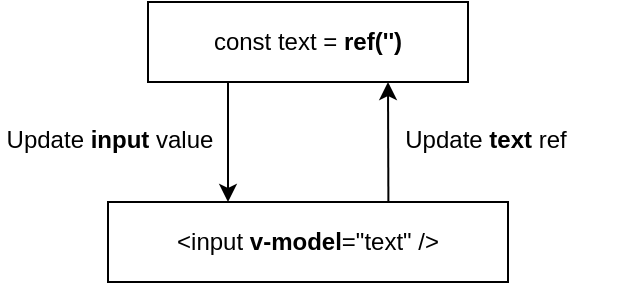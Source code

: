 <mxfile scale="1.6" border="20">
    <diagram name="two-way binding" id="sSsOlaBLpvmfFPFoPdPg">
        <mxGraphModel dx="621" dy="431" grid="1" gridSize="10" guides="1" tooltips="1" connect="1" arrows="1" fold="1" page="1" pageScale="1" pageWidth="827" pageHeight="1169" math="0" shadow="0">
            <root>
                <mxCell id="0"/>
                <mxCell id="1" parent="0"/>
                <mxCell id="iMLmbzVT1WDx1U6sMXlT-1" value="&lt;font style=&quot;font-size: 12px;&quot;&gt;&amp;lt;input &lt;b&gt;v-model&lt;/b&gt;=&quot;text&quot; /&amp;gt;&lt;/font&gt;" style="rounded=0;whiteSpace=wrap;html=1;" parent="1" vertex="1">
                    <mxGeometry x="280" y="440" width="200" height="40" as="geometry"/>
                </mxCell>
                <mxCell id="iMLmbzVT1WDx1U6sMXlT-2" value="const text = &lt;b&gt;ref('')&lt;/b&gt;" style="rounded=0;whiteSpace=wrap;html=1;" parent="1" vertex="1">
                    <mxGeometry x="300" y="340" width="160" height="40" as="geometry"/>
                </mxCell>
                <mxCell id="iMLmbzVT1WDx1U6sMXlT-3" value="" style="endArrow=classic;html=1;fontSize=12;exitX=0.25;exitY=1;exitDx=0;exitDy=0;" parent="1" source="iMLmbzVT1WDx1U6sMXlT-2" edge="1">
                    <mxGeometry width="50" height="50" relative="1" as="geometry">
                        <mxPoint x="290" y="530" as="sourcePoint"/>
                        <mxPoint x="340" y="440" as="targetPoint"/>
                    </mxGeometry>
                </mxCell>
                <mxCell id="iMLmbzVT1WDx1U6sMXlT-4" value="" style="endArrow=classic;html=1;fontSize=12;entryX=0.75;entryY=1;entryDx=0;entryDy=0;exitX=0.701;exitY=0.005;exitDx=0;exitDy=0;exitPerimeter=0;" parent="1" source="iMLmbzVT1WDx1U6sMXlT-1" target="iMLmbzVT1WDx1U6sMXlT-2" edge="1">
                    <mxGeometry width="50" height="50" relative="1" as="geometry">
                        <mxPoint x="460" y="420" as="sourcePoint"/>
                        <mxPoint x="420" y="440" as="targetPoint"/>
                    </mxGeometry>
                </mxCell>
                <mxCell id="iMLmbzVT1WDx1U6sMXlT-5" value="Update &lt;b style=&quot;&quot;&gt;input&lt;/b&gt; value" style="text;html=1;strokeColor=none;fillColor=none;align=center;verticalAlign=middle;whiteSpace=wrap;rounded=0;fontSize=12;fontStyle=0" parent="1" vertex="1">
                    <mxGeometry x="226" y="394" width="110" height="30" as="geometry"/>
                </mxCell>
                <mxCell id="iMLmbzVT1WDx1U6sMXlT-6" value="Update &lt;b&gt;text&lt;/b&gt; ref" style="text;html=1;strokeColor=none;fillColor=none;align=center;verticalAlign=middle;whiteSpace=wrap;rounded=0;fontSize=12;" parent="1" vertex="1">
                    <mxGeometry x="399" y="394" width="140" height="30" as="geometry"/>
                </mxCell>
            </root>
        </mxGraphModel>
    </diagram>
    <diagram name="one-way" id="3vxhDavDJQH_VkomBVPs">
        <mxGraphModel dx="517" dy="359" grid="1" gridSize="10" guides="1" tooltips="1" connect="1" arrows="1" fold="1" page="1" pageScale="1" pageWidth="827" pageHeight="1169" math="0" shadow="0">
            <root>
                <mxCell id="MW8cslNmnhQUVnhAj1NY-0"/>
                <mxCell id="MW8cslNmnhQUVnhAj1NY-1" parent="MW8cslNmnhQUVnhAj1NY-0"/>
                <mxCell id="MW8cslNmnhQUVnhAj1NY-2" value="&lt;font style=&quot;font-size: 12px;&quot;&gt;&amp;lt;input &lt;b&gt;:value&lt;/b&gt;=&quot;text&quot; /&amp;gt;&lt;/font&gt;" style="rounded=0;whiteSpace=wrap;html=1;" parent="MW8cslNmnhQUVnhAj1NY-1" vertex="1">
                    <mxGeometry x="280" y="440" width="200" height="40" as="geometry"/>
                </mxCell>
                <mxCell id="MW8cslNmnhQUVnhAj1NY-3" value="const text = &lt;b&gt;ref('')&lt;/b&gt;" style="rounded=0;whiteSpace=wrap;html=1;" parent="MW8cslNmnhQUVnhAj1NY-1" vertex="1">
                    <mxGeometry x="300" y="340" width="160" height="40" as="geometry"/>
                </mxCell>
                <mxCell id="MW8cslNmnhQUVnhAj1NY-4" value="" style="endArrow=classic;html=1;fontSize=12;exitX=0.5;exitY=1;exitDx=0;exitDy=0;entryX=0.5;entryY=0;entryDx=0;entryDy=0;" parent="MW8cslNmnhQUVnhAj1NY-1" source="MW8cslNmnhQUVnhAj1NY-3" target="MW8cslNmnhQUVnhAj1NY-2" edge="1">
                    <mxGeometry width="50" height="50" relative="1" as="geometry">
                        <mxPoint x="290" y="530" as="sourcePoint"/>
                        <mxPoint x="340" y="440" as="targetPoint"/>
                    </mxGeometry>
                </mxCell>
                <mxCell id="MW8cslNmnhQUVnhAj1NY-6" value="Update &lt;b&gt;input&lt;/b&gt; value" style="text;html=1;strokeColor=none;fillColor=none;align=center;verticalAlign=middle;whiteSpace=wrap;rounded=0;fontSize=12;fontStyle=0" parent="MW8cslNmnhQUVnhAj1NY-1" vertex="1">
                    <mxGeometry x="266" y="394" width="110" height="30" as="geometry"/>
                </mxCell>
            </root>
        </mxGraphModel>
    </diagram>
    <diagram name="two-way binding reactive" id="4R0IrGobg0PWkAVLZQWC">
        <mxGraphModel dx="739" dy="513" grid="1" gridSize="10" guides="1" tooltips="1" connect="1" arrows="1" fold="1" page="1" pageScale="1" pageWidth="827" pageHeight="1169" math="0" shadow="0">
            <root>
                <mxCell id="DrcOG_oivBsfZ3oTU_mX-0"/>
                <mxCell id="DrcOG_oivBsfZ3oTU_mX-1" parent="DrcOG_oivBsfZ3oTU_mX-0"/>
                <mxCell id="DrcOG_oivBsfZ3oTU_mX-2" value="&lt;font style=&quot;font-size: 12px;&quot;&gt;&amp;lt;input &lt;b&gt;v-model&lt;/b&gt;=&quot;person.firstName&quot; /&amp;gt;&lt;/font&gt;" style="rounded=0;whiteSpace=wrap;html=1;" parent="DrcOG_oivBsfZ3oTU_mX-1" vertex="1">
                    <mxGeometry x="360" y="440" width="240" height="40" as="geometry"/>
                </mxCell>
                <mxCell id="DrcOG_oivBsfZ3oTU_mX-3" value="const person = &lt;b&gt;reactive({ firstName: '', lastName: '' })&lt;/b&gt;" style="rounded=0;whiteSpace=wrap;html=1;" parent="DrcOG_oivBsfZ3oTU_mX-1" vertex="1">
                    <mxGeometry x="320" y="320" width="320" height="40" as="geometry"/>
                </mxCell>
                <mxCell id="k2rDT_D_-Vqy9tiEz-7s-1" value="" style="endArrow=classic;html=1;fontSize=12;exitX=0.375;exitY=1.012;exitDx=0;exitDy=0;entryX=0.334;entryY=-0.006;entryDx=0;entryDy=0;entryPerimeter=0;exitPerimeter=0;" parent="DrcOG_oivBsfZ3oTU_mX-1" source="DrcOG_oivBsfZ3oTU_mX-3" target="DrcOG_oivBsfZ3oTU_mX-2" edge="1">
                    <mxGeometry width="50" height="50" relative="1" as="geometry">
                        <mxPoint x="600" y="370" as="sourcePoint"/>
                        <mxPoint x="650" y="320" as="targetPoint"/>
                    </mxGeometry>
                </mxCell>
                <mxCell id="k2rDT_D_-Vqy9tiEz-7s-2" value="" style="endArrow=classic;html=1;fontSize=12;exitX=0.665;exitY=-0.01;exitDx=0;exitDy=0;entryX=0.625;entryY=1;entryDx=0;entryDy=0;exitPerimeter=0;entryPerimeter=0;" parent="DrcOG_oivBsfZ3oTU_mX-1" source="DrcOG_oivBsfZ3oTU_mX-2" target="DrcOG_oivBsfZ3oTU_mX-3" edge="1">
                    <mxGeometry width="50" height="50" relative="1" as="geometry">
                        <mxPoint x="329.95" y="369.84" as="sourcePoint"/>
                        <mxPoint x="330.09" y="450" as="targetPoint"/>
                    </mxGeometry>
                </mxCell>
                <mxCell id="iwKQuvOlxcJ5znnF0pSe-0" value="Update &lt;b&gt;input&lt;/b&gt; value" style="text;html=1;strokeColor=none;fillColor=none;align=center;verticalAlign=middle;whiteSpace=wrap;rounded=0;fontSize=12;fontStyle=0" parent="DrcOG_oivBsfZ3oTU_mX-1" vertex="1">
                    <mxGeometry x="322" y="384" width="110" height="30" as="geometry"/>
                </mxCell>
                <mxCell id="oFIm688CGfejKcPg1baH-0" value="Update &lt;b&gt;person.firstName&lt;/b&gt;" style="text;html=1;strokeColor=none;fillColor=none;align=center;verticalAlign=middle;whiteSpace=wrap;rounded=0;fontSize=12;" parent="DrcOG_oivBsfZ3oTU_mX-1" vertex="1">
                    <mxGeometry x="509" y="386" width="180" height="30" as="geometry"/>
                </mxCell>
            </root>
        </mxGraphModel>
    </diagram>
    <diagram id="bJZWT31pr3HQDXwTeqTt" name="v-model.trim">
        <mxGraphModel dx="517" dy="359" grid="1" gridSize="10" guides="1" tooltips="1" connect="1" arrows="1" fold="1" page="1" pageScale="1" pageWidth="827" pageHeight="1169" math="0" shadow="0">
            <root>
                <mxCell id="0"/>
                <mxCell id="1" parent="0"/>
                <mxCell id="3mT2xVNb5s0meT-KDwrK-1" value="" style="rounded=0;whiteSpace=wrap;html=1;" vertex="1" parent="1">
                    <mxGeometry x="280" y="280.75" width="80" height="20" as="geometry"/>
                </mxCell>
                <mxCell id="3mT2xVNb5s0meT-KDwrK-2" value="v-model.trim" style="text;html=1;strokeColor=none;fillColor=none;align=center;verticalAlign=middle;whiteSpace=wrap;rounded=0;fontSize=10;" vertex="1" parent="1">
                    <mxGeometry x="287.5" y="284.88" width="65" height="10.75" as="geometry"/>
                </mxCell>
                <mxCell id="3mT2xVNb5s0meT-KDwrK-3" value="" style="endArrow=classic;html=1;entryX=0;entryY=0.5;entryDx=0;entryDy=0;" edge="1" parent="1" target="3mT2xVNb5s0meT-KDwrK-1">
                    <mxGeometry width="50" height="50" relative="1" as="geometry">
                        <mxPoint x="240" y="290.75" as="sourcePoint"/>
                        <mxPoint x="260" y="290.75" as="targetPoint"/>
                    </mxGeometry>
                </mxCell>
                <mxCell id="3mT2xVNb5s0meT-KDwrK-4" value="" style="endArrow=classic;html=1;" edge="1" parent="1">
                    <mxGeometry width="50" height="50" relative="1" as="geometry">
                        <mxPoint x="360" y="290.75" as="sourcePoint"/>
                        <mxPoint x="400" y="290.75" as="targetPoint"/>
                    </mxGeometry>
                </mxCell>
                <mxCell id="3mT2xVNb5s0meT-KDwrK-5" value="&quot;&amp;nbsp; &amp;nbsp;Wow!&amp;nbsp; &quot;" style="text;html=1;strokeColor=none;fillColor=none;align=center;verticalAlign=middle;whiteSpace=wrap;rounded=0;fontSize=10;fontStyle=2" vertex="1" parent="1">
                    <mxGeometry x="186" y="278" width="55" height="22.5" as="geometry"/>
                </mxCell>
                <mxCell id="3mT2xVNb5s0meT-KDwrK-6" value="&quot;Wow!&quot;" style="text;html=1;strokeColor=none;fillColor=none;align=center;verticalAlign=middle;whiteSpace=wrap;rounded=0;fontSize=10;fontStyle=2" vertex="1" parent="1">
                    <mxGeometry x="399" y="278" width="40" height="22.5" as="geometry"/>
                </mxCell>
            </root>
        </mxGraphModel>
    </diagram>
    <diagram name="v-model-number" id="biRL4i8lSZhxi-mfj2pW">
        <mxGraphModel dx="517" dy="359" grid="1" gridSize="10" guides="1" tooltips="1" connect="1" arrows="1" fold="1" page="1" pageScale="1" pageWidth="827" pageHeight="1169" math="0" shadow="0">
            <root>
                <mxCell id="ssCDxECY09V-IAYFnClw-0"/>
                <mxCell id="ssCDxECY09V-IAYFnClw-1" parent="ssCDxECY09V-IAYFnClw-0"/>
                <mxCell id="ssCDxECY09V-IAYFnClw-2" value="" style="rounded=0;whiteSpace=wrap;html=1;" vertex="1" parent="ssCDxECY09V-IAYFnClw-1">
                    <mxGeometry x="270" y="280.75" width="100" height="20" as="geometry"/>
                </mxCell>
                <mxCell id="ssCDxECY09V-IAYFnClw-3" value="v-model.number" style="text;html=1;strokeColor=none;fillColor=none;align=center;verticalAlign=middle;whiteSpace=wrap;rounded=0;fontSize=10;" vertex="1" parent="ssCDxECY09V-IAYFnClw-1">
                    <mxGeometry x="278.5" y="284.88" width="82.5" height="10.75" as="geometry"/>
                </mxCell>
                <mxCell id="ssCDxECY09V-IAYFnClw-4" value="" style="endArrow=classic;html=1;entryX=0;entryY=0.5;entryDx=0;entryDy=0;" edge="1" parent="ssCDxECY09V-IAYFnClw-1" target="ssCDxECY09V-IAYFnClw-2">
                    <mxGeometry width="50" height="50" relative="1" as="geometry">
                        <mxPoint x="240" y="290.75" as="sourcePoint"/>
                        <mxPoint x="260" y="290.75" as="targetPoint"/>
                    </mxGeometry>
                </mxCell>
                <mxCell id="ssCDxECY09V-IAYFnClw-5" value="" style="endArrow=classic;html=1;" edge="1" parent="ssCDxECY09V-IAYFnClw-1">
                    <mxGeometry width="50" height="50" relative="1" as="geometry">
                        <mxPoint x="370" y="291" as="sourcePoint"/>
                        <mxPoint x="400" y="290.75" as="targetPoint"/>
                    </mxGeometry>
                </mxCell>
                <mxCell id="ssCDxECY09V-IAYFnClw-6" value="&quot;345&quot;" style="text;html=1;strokeColor=none;fillColor=none;align=center;verticalAlign=middle;whiteSpace=wrap;rounded=0;fontSize=10;fontStyle=2" vertex="1" parent="ssCDxECY09V-IAYFnClw-1">
                    <mxGeometry x="196" y="278" width="55" height="22.5" as="geometry"/>
                </mxCell>
                <mxCell id="ssCDxECY09V-IAYFnClw-7" value="345" style="text;html=1;strokeColor=none;fillColor=none;align=center;verticalAlign=middle;whiteSpace=wrap;rounded=0;fontSize=10;fontStyle=2" vertex="1" parent="ssCDxECY09V-IAYFnClw-1">
                    <mxGeometry x="394" y="278" width="40" height="22.5" as="geometry"/>
                </mxCell>
                <mxCell id="uGFVOFhK31QJLcpXgfZ2-0" value="" style="rounded=0;whiteSpace=wrap;html=1;" vertex="1" parent="ssCDxECY09V-IAYFnClw-1">
                    <mxGeometry x="270" y="320.75" width="100" height="20" as="geometry"/>
                </mxCell>
                <mxCell id="uGFVOFhK31QJLcpXgfZ2-1" value="v-model.number" style="text;html=1;strokeColor=none;fillColor=none;align=center;verticalAlign=middle;whiteSpace=wrap;rounded=0;fontSize=10;" vertex="1" parent="ssCDxECY09V-IAYFnClw-1">
                    <mxGeometry x="278.5" y="324.88" width="82.5" height="10.75" as="geometry"/>
                </mxCell>
                <mxCell id="uGFVOFhK31QJLcpXgfZ2-2" value="" style="endArrow=classic;html=1;entryX=0;entryY=0.5;entryDx=0;entryDy=0;" edge="1" parent="ssCDxECY09V-IAYFnClw-1" target="uGFVOFhK31QJLcpXgfZ2-0">
                    <mxGeometry width="50" height="50" relative="1" as="geometry">
                        <mxPoint x="240" y="330.75" as="sourcePoint"/>
                        <mxPoint x="260" y="330.75" as="targetPoint"/>
                    </mxGeometry>
                </mxCell>
                <mxCell id="uGFVOFhK31QJLcpXgfZ2-3" value="" style="endArrow=classic;html=1;" edge="1" parent="ssCDxECY09V-IAYFnClw-1">
                    <mxGeometry width="50" height="50" relative="1" as="geometry">
                        <mxPoint x="370" y="331" as="sourcePoint"/>
                        <mxPoint x="400" y="330.75" as="targetPoint"/>
                    </mxGeometry>
                </mxCell>
                <mxCell id="uGFVOFhK31QJLcpXgfZ2-4" value="&quot;abc&quot;" style="text;html=1;strokeColor=none;fillColor=none;align=center;verticalAlign=middle;whiteSpace=wrap;rounded=0;fontSize=10;fontStyle=2" vertex="1" parent="ssCDxECY09V-IAYFnClw-1">
                    <mxGeometry x="196" y="318" width="55" height="22.5" as="geometry"/>
                </mxCell>
                <mxCell id="uGFVOFhK31QJLcpXgfZ2-5" value="&quot;abc&quot;" style="text;html=1;strokeColor=none;fillColor=none;align=center;verticalAlign=middle;whiteSpace=wrap;rounded=0;fontSize=10;fontStyle=2" vertex="1" parent="ssCDxECY09V-IAYFnClw-1">
                    <mxGeometry x="394" y="318" width="40" height="22.5" as="geometry"/>
                </mxCell>
            </root>
        </mxGraphModel>
    </diagram>
    <diagram name="two-way binding lazy" id="EH1tZd_xNz-rvoEStfqV">
        <mxGraphModel dx="887" dy="615" grid="1" gridSize="10" guides="1" tooltips="1" connect="1" arrows="1" fold="1" page="1" pageScale="1" pageWidth="827" pageHeight="1169" math="0" shadow="0">
            <root>
                <mxCell id="lu730gdUKx0oafSwR-K5-0"/>
                <mxCell id="lu730gdUKx0oafSwR-K5-1" parent="lu730gdUKx0oafSwR-K5-0"/>
                <mxCell id="lu730gdUKx0oafSwR-K5-2" value="&lt;font style=&quot;font-size: 12px;&quot;&gt;&amp;lt;input &lt;b&gt;v-model.lazy&lt;/b&gt;=&quot;text&quot; /&amp;gt;&lt;/font&gt;" style="rounded=0;whiteSpace=wrap;html=1;" vertex="1" parent="lu730gdUKx0oafSwR-K5-1">
                    <mxGeometry x="280" y="440" width="200" height="40" as="geometry"/>
                </mxCell>
                <mxCell id="lu730gdUKx0oafSwR-K5-3" value="const text = &lt;b&gt;ref('')&lt;/b&gt;" style="rounded=0;whiteSpace=wrap;html=1;" vertex="1" parent="lu730gdUKx0oafSwR-K5-1">
                    <mxGeometry x="300" y="340" width="160" height="40" as="geometry"/>
                </mxCell>
                <mxCell id="lu730gdUKx0oafSwR-K5-4" value="" style="endArrow=classic;html=1;fontSize=12;exitX=0.25;exitY=1;exitDx=0;exitDy=0;" edge="1" parent="lu730gdUKx0oafSwR-K5-1" source="lu730gdUKx0oafSwR-K5-3">
                    <mxGeometry width="50" height="50" relative="1" as="geometry">
                        <mxPoint x="290" y="530" as="sourcePoint"/>
                        <mxPoint x="340" y="440" as="targetPoint"/>
                    </mxGeometry>
                </mxCell>
                <mxCell id="lu730gdUKx0oafSwR-K5-5" value="" style="endArrow=classic;html=1;fontSize=12;entryX=0.75;entryY=1;entryDx=0;entryDy=0;exitX=0.701;exitY=0.005;exitDx=0;exitDy=0;exitPerimeter=0;" edge="1" parent="lu730gdUKx0oafSwR-K5-1" source="lu730gdUKx0oafSwR-K5-2" target="lu730gdUKx0oafSwR-K5-3">
                    <mxGeometry width="50" height="50" relative="1" as="geometry">
                        <mxPoint x="460" y="420" as="sourcePoint"/>
                        <mxPoint x="420" y="440" as="targetPoint"/>
                    </mxGeometry>
                </mxCell>
                <mxCell id="lu730gdUKx0oafSwR-K5-6" value="Update &lt;b&gt;input&lt;/b&gt; value" style="text;html=1;strokeColor=none;fillColor=none;align=center;verticalAlign=middle;whiteSpace=wrap;rounded=0;fontSize=12;fontStyle=0" vertex="1" parent="lu730gdUKx0oafSwR-K5-1">
                    <mxGeometry x="223" y="394" width="110" height="30" as="geometry"/>
                </mxCell>
                <mxCell id="lu730gdUKx0oafSwR-K5-7" value="Update &lt;b&gt;text&lt;/b&gt; ref&lt;br&gt;when input &lt;u&gt;loses focus&lt;/u&gt;" style="text;html=1;strokeColor=none;fillColor=none;align=center;verticalAlign=middle;whiteSpace=wrap;rounded=0;fontSize=12;" vertex="1" parent="lu730gdUKx0oafSwR-K5-1">
                    <mxGeometry x="424" y="396" width="140" height="30" as="geometry"/>
                </mxCell>
            </root>
        </mxGraphModel>
    </diagram>
</mxfile>